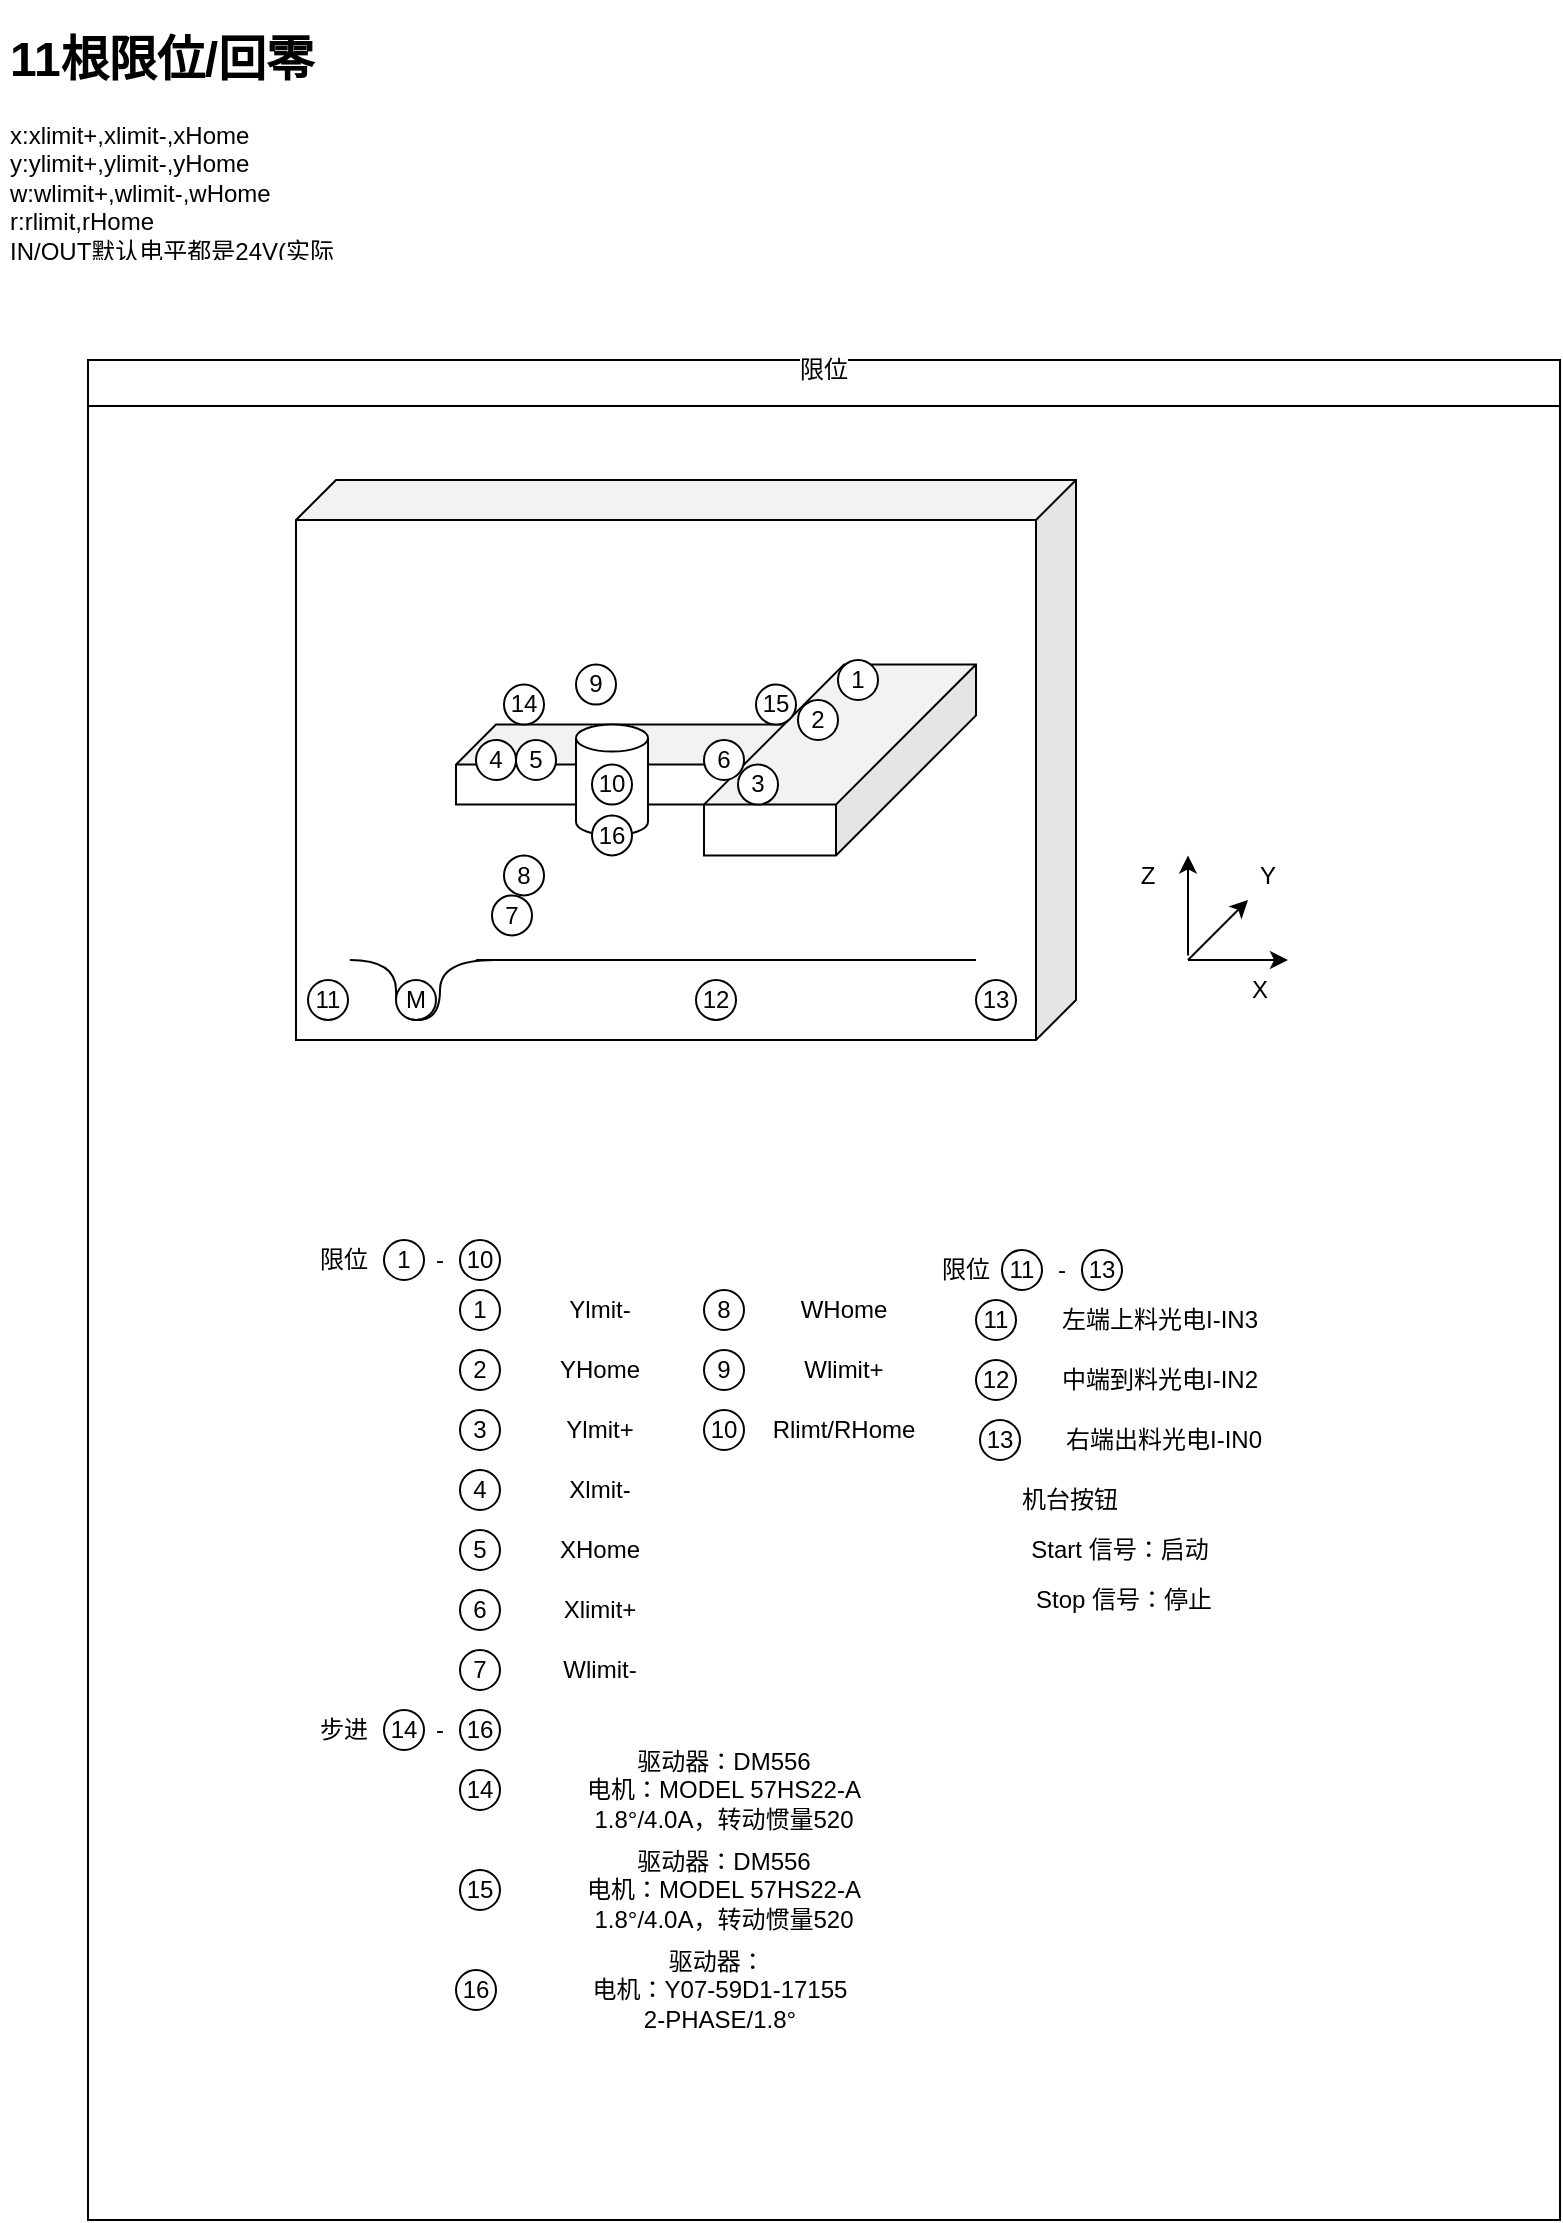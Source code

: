 <mxfile version="21.5.2" type="github">
  <diagram name="第 1 页" id="8xISH4OoHk16N2n0mDrF">
    <mxGraphModel dx="1123" dy="604" grid="1" gridSize="10" guides="1" tooltips="1" connect="1" arrows="1" fold="1" page="1" pageScale="1" pageWidth="827" pageHeight="1169" math="0" shadow="0">
      <root>
        <mxCell id="0" />
        <mxCell id="1" parent="0" />
        <mxCell id="YGEKBtAMTnWdd1QfSGZH-1" value="&lt;h1&gt;11根限位/回零&lt;/h1&gt;&lt;div&gt;x:xlimit+,xlimit-,xHome&lt;/div&gt;&lt;div&gt;y:ylimit+,ylimit-,yHome&lt;br&gt;&lt;/div&gt;&lt;div&gt;w:wlimit+,wlimit-,wHome&lt;br&gt;&lt;/div&gt;&lt;div&gt;r:rlimit,rHome&lt;br&gt;&lt;/div&gt;&lt;div&gt;IN/OUT默认电平都是24V(实际23.3v)&lt;/div&gt;" style="text;html=1;strokeColor=none;fillColor=none;spacing=5;spacingTop=-20;whiteSpace=wrap;overflow=hidden;rounded=0;" parent="1" vertex="1">
          <mxGeometry x="40" y="60" width="190" height="120" as="geometry" />
        </mxCell>
        <mxCell id="YGEKBtAMTnWdd1QfSGZH-14" value="&#xa;&lt;span style=&quot;color: rgb(0, 0, 0); font-family: Helvetica; font-size: 12px; font-style: normal; font-variant-ligatures: normal; font-variant-caps: normal; font-weight: 400; letter-spacing: normal; orphans: 2; text-align: center; text-indent: 0px; text-transform: none; widows: 2; word-spacing: 0px; -webkit-text-stroke-width: 0px; background-color: rgb(251, 251, 251); text-decoration-thickness: initial; text-decoration-style: initial; text-decoration-color: initial; float: none; display: inline !important;&quot;&gt;限位&lt;/span&gt;&#xa;&#xa;" style="swimlane;whiteSpace=wrap;html=1;" parent="1" vertex="1">
          <mxGeometry x="84" y="230" width="736" height="930" as="geometry" />
        </mxCell>
        <mxCell id="YGEKBtAMTnWdd1QfSGZH-2" value="" style="shape=cube;whiteSpace=wrap;html=1;boundedLbl=1;backgroundOutline=1;darkOpacity=0.05;darkOpacity2=0.1;direction=east;flipH=1;" parent="YGEKBtAMTnWdd1QfSGZH-14" vertex="1">
          <mxGeometry x="104" y="60" width="390" height="280" as="geometry" />
        </mxCell>
        <mxCell id="YGEKBtAMTnWdd1QfSGZH-3" value="" style="shape=cube;whiteSpace=wrap;html=1;boundedLbl=1;backgroundOutline=1;darkOpacity=0.05;darkOpacity2=0.1;flipV=0;flipH=1;" parent="YGEKBtAMTnWdd1QfSGZH-14" vertex="1">
          <mxGeometry x="184" y="182.28" width="170" height="40" as="geometry" />
        </mxCell>
        <mxCell id="YGEKBtAMTnWdd1QfSGZH-10" value="" style="shape=cube;whiteSpace=wrap;html=1;boundedLbl=1;backgroundOutline=1;darkOpacity=0.05;darkOpacity2=0.1;flipH=0;direction=west;flipV=1;rotation=0;size=70;" parent="YGEKBtAMTnWdd1QfSGZH-14" vertex="1">
          <mxGeometry x="308" y="152.28" width="136" height="95.43" as="geometry" />
        </mxCell>
        <mxCell id="YGEKBtAMTnWdd1QfSGZH-5" value="" style="shape=cylinder3;whiteSpace=wrap;html=1;boundedLbl=1;backgroundOutline=1;size=6.755;flipV=0;" parent="YGEKBtAMTnWdd1QfSGZH-14" vertex="1">
          <mxGeometry x="244" y="182.28" width="36" height="55.43" as="geometry" />
        </mxCell>
        <mxCell id="YGEKBtAMTnWdd1QfSGZH-20" value="1" style="ellipse;whiteSpace=wrap;html=1;aspect=fixed;" parent="YGEKBtAMTnWdd1QfSGZH-14" vertex="1">
          <mxGeometry x="375" y="150" width="20" height="20" as="geometry" />
        </mxCell>
        <mxCell id="YGEKBtAMTnWdd1QfSGZH-59" value="2" style="ellipse;whiteSpace=wrap;html=1;aspect=fixed;" parent="YGEKBtAMTnWdd1QfSGZH-14" vertex="1">
          <mxGeometry x="355" y="170" width="20" height="20" as="geometry" />
        </mxCell>
        <mxCell id="YGEKBtAMTnWdd1QfSGZH-60" value="3" style="ellipse;whiteSpace=wrap;html=1;aspect=fixed;" parent="YGEKBtAMTnWdd1QfSGZH-14" vertex="1">
          <mxGeometry x="325" y="202.28" width="20" height="20" as="geometry" />
        </mxCell>
        <mxCell id="YGEKBtAMTnWdd1QfSGZH-61" value="4" style="ellipse;whiteSpace=wrap;html=1;aspect=fixed;" parent="YGEKBtAMTnWdd1QfSGZH-14" vertex="1">
          <mxGeometry x="194" y="189.99" width="20" height="20" as="geometry" />
        </mxCell>
        <mxCell id="YGEKBtAMTnWdd1QfSGZH-62" value="5" style="ellipse;whiteSpace=wrap;html=1;aspect=fixed;" parent="YGEKBtAMTnWdd1QfSGZH-14" vertex="1">
          <mxGeometry x="214" y="190" width="20" height="20" as="geometry" />
        </mxCell>
        <mxCell id="YGEKBtAMTnWdd1QfSGZH-63" value="6" style="ellipse;whiteSpace=wrap;html=1;aspect=fixed;" parent="YGEKBtAMTnWdd1QfSGZH-14" vertex="1">
          <mxGeometry x="308" y="189.99" width="20" height="20" as="geometry" />
        </mxCell>
        <mxCell id="YGEKBtAMTnWdd1QfSGZH-64" value="7" style="ellipse;whiteSpace=wrap;html=1;aspect=fixed;" parent="YGEKBtAMTnWdd1QfSGZH-14" vertex="1">
          <mxGeometry x="202" y="267.71" width="20" height="20" as="geometry" />
        </mxCell>
        <mxCell id="YGEKBtAMTnWdd1QfSGZH-65" value="8" style="ellipse;whiteSpace=wrap;html=1;aspect=fixed;" parent="YGEKBtAMTnWdd1QfSGZH-14" vertex="1">
          <mxGeometry x="208" y="247.71" width="20" height="20" as="geometry" />
        </mxCell>
        <mxCell id="YGEKBtAMTnWdd1QfSGZH-66" value="9" style="ellipse;whiteSpace=wrap;html=1;aspect=fixed;" parent="YGEKBtAMTnWdd1QfSGZH-14" vertex="1">
          <mxGeometry x="244" y="152.28" width="20" height="20" as="geometry" />
        </mxCell>
        <mxCell id="YGEKBtAMTnWdd1QfSGZH-77" value="" style="group;rotation=180;" parent="YGEKBtAMTnWdd1QfSGZH-14" vertex="1" connectable="0">
          <mxGeometry x="190" y="570" width="370" height="40" as="geometry" />
        </mxCell>
        <mxCell id="YGEKBtAMTnWdd1QfSGZH-75" value="" style="endArrow=none;html=1;rounded=0;edgeStyle=orthogonalEdgeStyle;curved=1;" parent="YGEKBtAMTnWdd1QfSGZH-77" edge="1">
          <mxGeometry width="50" height="50" relative="1" as="geometry">
            <mxPoint x="-59.073" y="-270" as="sourcePoint" />
            <mxPoint x="13.122" y="-270" as="targetPoint" />
            <Array as="points">
              <mxPoint x="-36" y="-270" />
              <mxPoint x="-36" y="-240" />
              <mxPoint x="-14" y="-240" />
              <mxPoint x="-14" y="-270" />
            </Array>
          </mxGeometry>
        </mxCell>
        <mxCell id="YGEKBtAMTnWdd1QfSGZH-76" value="" style="endArrow=none;html=1;rounded=0;" parent="YGEKBtAMTnWdd1QfSGZH-14" edge="1">
          <mxGeometry width="50" height="50" relative="1" as="geometry">
            <mxPoint x="194.098" y="300" as="sourcePoint" />
            <mxPoint x="444" y="300" as="targetPoint" />
          </mxGeometry>
        </mxCell>
        <mxCell id="YGEKBtAMTnWdd1QfSGZH-68" value="M" style="ellipse;whiteSpace=wrap;html=1;aspect=fixed;" parent="YGEKBtAMTnWdd1QfSGZH-14" vertex="1">
          <mxGeometry x="154" y="310" width="20" height="20" as="geometry" />
        </mxCell>
        <mxCell id="YGEKBtAMTnWdd1QfSGZH-69" value="10" style="ellipse;whiteSpace=wrap;html=1;aspect=fixed;" parent="YGEKBtAMTnWdd1QfSGZH-14" vertex="1">
          <mxGeometry x="252" y="202.28" width="20" height="20" as="geometry" />
        </mxCell>
        <mxCell id="YGEKBtAMTnWdd1QfSGZH-67" value="1" style="ellipse;whiteSpace=wrap;html=1;aspect=fixed;" parent="YGEKBtAMTnWdd1QfSGZH-14" vertex="1">
          <mxGeometry x="186" y="465" width="20" height="20" as="geometry" />
        </mxCell>
        <mxCell id="YGEKBtAMTnWdd1QfSGZH-79" value="Ylmit-" style="text;html=1;strokeColor=none;fillColor=none;align=center;verticalAlign=middle;whiteSpace=wrap;rounded=0;" parent="YGEKBtAMTnWdd1QfSGZH-14" vertex="1">
          <mxGeometry x="226" y="460" width="60" height="30" as="geometry" />
        </mxCell>
        <mxCell id="INE_rvdtiY3wUW3SEB3x-1" value="2" style="ellipse;whiteSpace=wrap;html=1;aspect=fixed;" vertex="1" parent="YGEKBtAMTnWdd1QfSGZH-14">
          <mxGeometry x="186" y="495" width="20" height="20" as="geometry" />
        </mxCell>
        <mxCell id="INE_rvdtiY3wUW3SEB3x-2" value="YHome" style="text;html=1;strokeColor=none;fillColor=none;align=center;verticalAlign=middle;whiteSpace=wrap;rounded=0;" vertex="1" parent="YGEKBtAMTnWdd1QfSGZH-14">
          <mxGeometry x="226" y="490" width="60" height="30" as="geometry" />
        </mxCell>
        <mxCell id="INE_rvdtiY3wUW3SEB3x-3" value="3" style="ellipse;whiteSpace=wrap;html=1;aspect=fixed;" vertex="1" parent="YGEKBtAMTnWdd1QfSGZH-14">
          <mxGeometry x="186" y="525" width="20" height="20" as="geometry" />
        </mxCell>
        <mxCell id="INE_rvdtiY3wUW3SEB3x-4" value="Ylmit+" style="text;html=1;strokeColor=none;fillColor=none;align=center;verticalAlign=middle;whiteSpace=wrap;rounded=0;" vertex="1" parent="YGEKBtAMTnWdd1QfSGZH-14">
          <mxGeometry x="226" y="520" width="60" height="30" as="geometry" />
        </mxCell>
        <mxCell id="INE_rvdtiY3wUW3SEB3x-5" value="4" style="ellipse;whiteSpace=wrap;html=1;aspect=fixed;" vertex="1" parent="YGEKBtAMTnWdd1QfSGZH-14">
          <mxGeometry x="186" y="555" width="20" height="20" as="geometry" />
        </mxCell>
        <mxCell id="INE_rvdtiY3wUW3SEB3x-6" value="Xlmit-" style="text;html=1;strokeColor=none;fillColor=none;align=center;verticalAlign=middle;whiteSpace=wrap;rounded=0;" vertex="1" parent="YGEKBtAMTnWdd1QfSGZH-14">
          <mxGeometry x="226" y="550" width="60" height="30" as="geometry" />
        </mxCell>
        <mxCell id="INE_rvdtiY3wUW3SEB3x-7" value="限位" style="text;html=1;strokeColor=none;fillColor=none;align=center;verticalAlign=middle;whiteSpace=wrap;rounded=0;" vertex="1" parent="YGEKBtAMTnWdd1QfSGZH-14">
          <mxGeometry x="98" y="435" width="60" height="30" as="geometry" />
        </mxCell>
        <mxCell id="INE_rvdtiY3wUW3SEB3x-8" value="1" style="ellipse;whiteSpace=wrap;html=1;aspect=fixed;" vertex="1" parent="YGEKBtAMTnWdd1QfSGZH-14">
          <mxGeometry x="148" y="440" width="20" height="20" as="geometry" />
        </mxCell>
        <mxCell id="INE_rvdtiY3wUW3SEB3x-9" value="-" style="text;html=1;strokeColor=none;fillColor=none;align=center;verticalAlign=middle;whiteSpace=wrap;rounded=0;" vertex="1" parent="YGEKBtAMTnWdd1QfSGZH-14">
          <mxGeometry x="146" y="435" width="60" height="30" as="geometry" />
        </mxCell>
        <mxCell id="INE_rvdtiY3wUW3SEB3x-10" value="10" style="ellipse;whiteSpace=wrap;html=1;aspect=fixed;" vertex="1" parent="YGEKBtAMTnWdd1QfSGZH-14">
          <mxGeometry x="186" y="440" width="20" height="20" as="geometry" />
        </mxCell>
        <mxCell id="INE_rvdtiY3wUW3SEB3x-11" value="5" style="ellipse;whiteSpace=wrap;html=1;aspect=fixed;" vertex="1" parent="YGEKBtAMTnWdd1QfSGZH-14">
          <mxGeometry x="186" y="585" width="20" height="20" as="geometry" />
        </mxCell>
        <mxCell id="INE_rvdtiY3wUW3SEB3x-12" value="XHome" style="text;html=1;strokeColor=none;fillColor=none;align=center;verticalAlign=middle;whiteSpace=wrap;rounded=0;" vertex="1" parent="YGEKBtAMTnWdd1QfSGZH-14">
          <mxGeometry x="226" y="580" width="60" height="30" as="geometry" />
        </mxCell>
        <mxCell id="INE_rvdtiY3wUW3SEB3x-13" value="6" style="ellipse;whiteSpace=wrap;html=1;aspect=fixed;" vertex="1" parent="YGEKBtAMTnWdd1QfSGZH-14">
          <mxGeometry x="186" y="615" width="20" height="20" as="geometry" />
        </mxCell>
        <mxCell id="INE_rvdtiY3wUW3SEB3x-14" value="Xlimit+" style="text;html=1;strokeColor=none;fillColor=none;align=center;verticalAlign=middle;whiteSpace=wrap;rounded=0;" vertex="1" parent="YGEKBtAMTnWdd1QfSGZH-14">
          <mxGeometry x="226" y="610" width="60" height="30" as="geometry" />
        </mxCell>
        <mxCell id="INE_rvdtiY3wUW3SEB3x-15" value="7" style="ellipse;whiteSpace=wrap;html=1;aspect=fixed;" vertex="1" parent="YGEKBtAMTnWdd1QfSGZH-14">
          <mxGeometry x="186" y="645" width="20" height="20" as="geometry" />
        </mxCell>
        <mxCell id="INE_rvdtiY3wUW3SEB3x-16" value="Wlimit-" style="text;html=1;strokeColor=none;fillColor=none;align=center;verticalAlign=middle;whiteSpace=wrap;rounded=0;" vertex="1" parent="YGEKBtAMTnWdd1QfSGZH-14">
          <mxGeometry x="226" y="640" width="60" height="30" as="geometry" />
        </mxCell>
        <mxCell id="INE_rvdtiY3wUW3SEB3x-17" value="8" style="ellipse;whiteSpace=wrap;html=1;aspect=fixed;" vertex="1" parent="YGEKBtAMTnWdd1QfSGZH-14">
          <mxGeometry x="308" y="465" width="20" height="20" as="geometry" />
        </mxCell>
        <mxCell id="INE_rvdtiY3wUW3SEB3x-18" value="WHome" style="text;html=1;strokeColor=none;fillColor=none;align=center;verticalAlign=middle;whiteSpace=wrap;rounded=0;" vertex="1" parent="YGEKBtAMTnWdd1QfSGZH-14">
          <mxGeometry x="348" y="460" width="60" height="30" as="geometry" />
        </mxCell>
        <mxCell id="INE_rvdtiY3wUW3SEB3x-19" value="" style="endArrow=classic;html=1;rounded=0;" edge="1" parent="YGEKBtAMTnWdd1QfSGZH-14">
          <mxGeometry width="50" height="50" relative="1" as="geometry">
            <mxPoint x="550" y="297.71" as="sourcePoint" />
            <mxPoint x="550" y="247.71" as="targetPoint" />
          </mxGeometry>
        </mxCell>
        <mxCell id="INE_rvdtiY3wUW3SEB3x-20" value="" style="endArrow=classic;html=1;rounded=0;" edge="1" parent="YGEKBtAMTnWdd1QfSGZH-14">
          <mxGeometry width="50" height="50" relative="1" as="geometry">
            <mxPoint x="550" y="300" as="sourcePoint" />
            <mxPoint x="580" y="270" as="targetPoint" />
          </mxGeometry>
        </mxCell>
        <mxCell id="INE_rvdtiY3wUW3SEB3x-22" value="X" style="text;html=1;strokeColor=none;fillColor=none;align=center;verticalAlign=middle;whiteSpace=wrap;rounded=0;" vertex="1" parent="YGEKBtAMTnWdd1QfSGZH-14">
          <mxGeometry x="556" y="300" width="60" height="30" as="geometry" />
        </mxCell>
        <mxCell id="INE_rvdtiY3wUW3SEB3x-23" value="Y" style="text;html=1;strokeColor=none;fillColor=none;align=center;verticalAlign=middle;whiteSpace=wrap;rounded=0;" vertex="1" parent="YGEKBtAMTnWdd1QfSGZH-14">
          <mxGeometry x="560" y="242.71" width="60" height="30" as="geometry" />
        </mxCell>
        <mxCell id="INE_rvdtiY3wUW3SEB3x-24" value="Z" style="text;html=1;strokeColor=none;fillColor=none;align=center;verticalAlign=middle;whiteSpace=wrap;rounded=0;" vertex="1" parent="YGEKBtAMTnWdd1QfSGZH-14">
          <mxGeometry x="500" y="242.71" width="60" height="30" as="geometry" />
        </mxCell>
        <mxCell id="INE_rvdtiY3wUW3SEB3x-25" value="9" style="ellipse;whiteSpace=wrap;html=1;aspect=fixed;" vertex="1" parent="YGEKBtAMTnWdd1QfSGZH-14">
          <mxGeometry x="308" y="495" width="20" height="20" as="geometry" />
        </mxCell>
        <mxCell id="INE_rvdtiY3wUW3SEB3x-26" value="Wlimit+" style="text;html=1;strokeColor=none;fillColor=none;align=center;verticalAlign=middle;whiteSpace=wrap;rounded=0;" vertex="1" parent="YGEKBtAMTnWdd1QfSGZH-14">
          <mxGeometry x="348" y="490" width="60" height="30" as="geometry" />
        </mxCell>
        <mxCell id="INE_rvdtiY3wUW3SEB3x-27" value="10" style="ellipse;whiteSpace=wrap;html=1;aspect=fixed;" vertex="1" parent="YGEKBtAMTnWdd1QfSGZH-14">
          <mxGeometry x="308" y="525" width="20" height="20" as="geometry" />
        </mxCell>
        <mxCell id="INE_rvdtiY3wUW3SEB3x-28" value="Rlimt/RHome" style="text;html=1;strokeColor=none;fillColor=none;align=center;verticalAlign=middle;whiteSpace=wrap;rounded=0;" vertex="1" parent="YGEKBtAMTnWdd1QfSGZH-14">
          <mxGeometry x="348" y="520" width="60" height="30" as="geometry" />
        </mxCell>
        <mxCell id="INE_rvdtiY3wUW3SEB3x-30" value="限位" style="text;html=1;strokeColor=none;fillColor=none;align=center;verticalAlign=middle;whiteSpace=wrap;rounded=0;" vertex="1" parent="YGEKBtAMTnWdd1QfSGZH-14">
          <mxGeometry x="409" y="440" width="60" height="30" as="geometry" />
        </mxCell>
        <mxCell id="INE_rvdtiY3wUW3SEB3x-31" value="-" style="text;html=1;strokeColor=none;fillColor=none;align=center;verticalAlign=middle;whiteSpace=wrap;rounded=0;" vertex="1" parent="YGEKBtAMTnWdd1QfSGZH-14">
          <mxGeometry x="457" y="440" width="60" height="30" as="geometry" />
        </mxCell>
        <mxCell id="INE_rvdtiY3wUW3SEB3x-32" value="11" style="ellipse;whiteSpace=wrap;html=1;aspect=fixed;" vertex="1" parent="YGEKBtAMTnWdd1QfSGZH-14">
          <mxGeometry x="457" y="445" width="20" height="20" as="geometry" />
        </mxCell>
        <mxCell id="INE_rvdtiY3wUW3SEB3x-33" value="13" style="ellipse;whiteSpace=wrap;html=1;aspect=fixed;" vertex="1" parent="YGEKBtAMTnWdd1QfSGZH-14">
          <mxGeometry x="497" y="445" width="20" height="20" as="geometry" />
        </mxCell>
        <mxCell id="YGEKBtAMTnWdd1QfSGZH-70" value="11" style="ellipse;whiteSpace=wrap;html=1;aspect=fixed;" parent="YGEKBtAMTnWdd1QfSGZH-14" vertex="1">
          <mxGeometry x="110" y="310" width="20" height="20" as="geometry" />
        </mxCell>
        <mxCell id="YGEKBtAMTnWdd1QfSGZH-71" value="12" style="ellipse;whiteSpace=wrap;html=1;aspect=fixed;" parent="YGEKBtAMTnWdd1QfSGZH-14" vertex="1">
          <mxGeometry x="304" y="310" width="20" height="20" as="geometry" />
        </mxCell>
        <mxCell id="YGEKBtAMTnWdd1QfSGZH-72" value="13" style="ellipse;whiteSpace=wrap;html=1;aspect=fixed;" parent="YGEKBtAMTnWdd1QfSGZH-14" vertex="1">
          <mxGeometry x="444" y="310" width="20" height="20" as="geometry" />
        </mxCell>
        <mxCell id="INE_rvdtiY3wUW3SEB3x-34" value="11" style="ellipse;whiteSpace=wrap;html=1;aspect=fixed;" vertex="1" parent="YGEKBtAMTnWdd1QfSGZH-14">
          <mxGeometry x="444" y="470" width="20" height="20" as="geometry" />
        </mxCell>
        <mxCell id="INE_rvdtiY3wUW3SEB3x-35" value="左端上料光电I-IN3" style="text;html=1;strokeColor=none;fillColor=none;align=center;verticalAlign=middle;whiteSpace=wrap;rounded=0;" vertex="1" parent="YGEKBtAMTnWdd1QfSGZH-14">
          <mxGeometry x="484" y="465" width="104" height="30" as="geometry" />
        </mxCell>
        <mxCell id="INE_rvdtiY3wUW3SEB3x-36" value="12" style="ellipse;whiteSpace=wrap;html=1;aspect=fixed;" vertex="1" parent="YGEKBtAMTnWdd1QfSGZH-14">
          <mxGeometry x="444" y="500" width="20" height="20" as="geometry" />
        </mxCell>
        <mxCell id="INE_rvdtiY3wUW3SEB3x-37" value="中端到料光电I-IN2" style="text;html=1;strokeColor=none;fillColor=none;align=center;verticalAlign=middle;whiteSpace=wrap;rounded=0;" vertex="1" parent="YGEKBtAMTnWdd1QfSGZH-14">
          <mxGeometry x="484" y="495" width="104" height="30" as="geometry" />
        </mxCell>
        <mxCell id="INE_rvdtiY3wUW3SEB3x-38" value="13" style="ellipse;whiteSpace=wrap;html=1;aspect=fixed;" vertex="1" parent="YGEKBtAMTnWdd1QfSGZH-14">
          <mxGeometry x="446" y="530" width="20" height="20" as="geometry" />
        </mxCell>
        <mxCell id="INE_rvdtiY3wUW3SEB3x-39" value="右端出料光电I-IN0" style="text;html=1;strokeColor=none;fillColor=none;align=center;verticalAlign=middle;whiteSpace=wrap;rounded=0;" vertex="1" parent="YGEKBtAMTnWdd1QfSGZH-14">
          <mxGeometry x="486" y="525" width="104" height="30" as="geometry" />
        </mxCell>
        <mxCell id="INE_rvdtiY3wUW3SEB3x-44" value="机台按钮" style="text;html=1;strokeColor=none;fillColor=none;align=center;verticalAlign=middle;whiteSpace=wrap;rounded=0;" vertex="1" parent="YGEKBtAMTnWdd1QfSGZH-14">
          <mxGeometry x="439" y="555" width="104" height="30" as="geometry" />
        </mxCell>
        <mxCell id="INE_rvdtiY3wUW3SEB3x-45" value="Start 信号：启动" style="text;html=1;strokeColor=none;fillColor=none;align=center;verticalAlign=middle;whiteSpace=wrap;rounded=0;" vertex="1" parent="YGEKBtAMTnWdd1QfSGZH-14">
          <mxGeometry x="464" y="580" width="104" height="30" as="geometry" />
        </mxCell>
        <mxCell id="INE_rvdtiY3wUW3SEB3x-46" value="Stop 信号：停止" style="text;html=1;strokeColor=none;fillColor=none;align=center;verticalAlign=middle;whiteSpace=wrap;rounded=0;" vertex="1" parent="YGEKBtAMTnWdd1QfSGZH-14">
          <mxGeometry x="466" y="605" width="104" height="30" as="geometry" />
        </mxCell>
        <mxCell id="YGEKBtAMTnWdd1QfSGZH-73" value="14" style="ellipse;whiteSpace=wrap;html=1;aspect=fixed;" parent="YGEKBtAMTnWdd1QfSGZH-14" vertex="1">
          <mxGeometry x="208" y="162.28" width="20" height="20" as="geometry" />
        </mxCell>
        <mxCell id="INE_rvdtiY3wUW3SEB3x-41" value="15" style="ellipse;whiteSpace=wrap;html=1;aspect=fixed;" vertex="1" parent="YGEKBtAMTnWdd1QfSGZH-14">
          <mxGeometry x="334" y="162.28" width="20" height="20" as="geometry" />
        </mxCell>
        <mxCell id="INE_rvdtiY3wUW3SEB3x-40" value="16" style="ellipse;whiteSpace=wrap;html=1;aspect=fixed;" vertex="1" parent="YGEKBtAMTnWdd1QfSGZH-14">
          <mxGeometry x="252" y="227.71" width="20" height="20" as="geometry" />
        </mxCell>
        <mxCell id="INE_rvdtiY3wUW3SEB3x-49" value="步进" style="text;html=1;strokeColor=none;fillColor=none;align=center;verticalAlign=middle;whiteSpace=wrap;rounded=0;" vertex="1" parent="YGEKBtAMTnWdd1QfSGZH-14">
          <mxGeometry x="98" y="670" width="60" height="30" as="geometry" />
        </mxCell>
        <mxCell id="INE_rvdtiY3wUW3SEB3x-50" value="14" style="ellipse;whiteSpace=wrap;html=1;aspect=fixed;" vertex="1" parent="YGEKBtAMTnWdd1QfSGZH-14">
          <mxGeometry x="148" y="675" width="20" height="20" as="geometry" />
        </mxCell>
        <mxCell id="INE_rvdtiY3wUW3SEB3x-51" value="-" style="text;html=1;strokeColor=none;fillColor=none;align=center;verticalAlign=middle;whiteSpace=wrap;rounded=0;" vertex="1" parent="YGEKBtAMTnWdd1QfSGZH-14">
          <mxGeometry x="146" y="670" width="60" height="30" as="geometry" />
        </mxCell>
        <mxCell id="INE_rvdtiY3wUW3SEB3x-52" value="16" style="ellipse;whiteSpace=wrap;html=1;aspect=fixed;" vertex="1" parent="YGEKBtAMTnWdd1QfSGZH-14">
          <mxGeometry x="186" y="675" width="20" height="20" as="geometry" />
        </mxCell>
        <mxCell id="INE_rvdtiY3wUW3SEB3x-54" value="14" style="ellipse;whiteSpace=wrap;html=1;aspect=fixed;" vertex="1" parent="YGEKBtAMTnWdd1QfSGZH-14">
          <mxGeometry x="186" y="705" width="20" height="20" as="geometry" />
        </mxCell>
        <mxCell id="INE_rvdtiY3wUW3SEB3x-55" value="驱动器：DM556&lt;br&gt;电机：MODEL 57HS22-A&lt;br&gt;1.8°/4.0A，转动惯量520" style="text;html=1;strokeColor=none;fillColor=none;align=center;verticalAlign=middle;whiteSpace=wrap;rounded=0;" vertex="1" parent="YGEKBtAMTnWdd1QfSGZH-14">
          <mxGeometry x="226" y="700" width="184" height="30" as="geometry" />
        </mxCell>
        <mxCell id="INE_rvdtiY3wUW3SEB3x-56" value="15" style="ellipse;whiteSpace=wrap;html=1;aspect=fixed;" vertex="1" parent="YGEKBtAMTnWdd1QfSGZH-14">
          <mxGeometry x="186" y="755" width="20" height="20" as="geometry" />
        </mxCell>
        <mxCell id="INE_rvdtiY3wUW3SEB3x-57" value="驱动器：DM556&lt;br&gt;电机：MODEL 57HS22-A&lt;br&gt;1.8°/4.0A，转动惯量520" style="text;html=1;strokeColor=none;fillColor=none;align=center;verticalAlign=middle;whiteSpace=wrap;rounded=0;" vertex="1" parent="YGEKBtAMTnWdd1QfSGZH-14">
          <mxGeometry x="226" y="750" width="184" height="30" as="geometry" />
        </mxCell>
        <mxCell id="INE_rvdtiY3wUW3SEB3x-58" value="16" style="ellipse;whiteSpace=wrap;html=1;aspect=fixed;" vertex="1" parent="YGEKBtAMTnWdd1QfSGZH-14">
          <mxGeometry x="184" y="805" width="20" height="20" as="geometry" />
        </mxCell>
        <mxCell id="INE_rvdtiY3wUW3SEB3x-59" value="驱动器：&amp;nbsp;&lt;br&gt;电机：Y07-59D1-17155&lt;br&gt;2-PHASE/1.8°" style="text;html=1;strokeColor=none;fillColor=none;align=center;verticalAlign=middle;whiteSpace=wrap;rounded=0;" vertex="1" parent="YGEKBtAMTnWdd1QfSGZH-14">
          <mxGeometry x="224" y="800" width="184" height="30" as="geometry" />
        </mxCell>
        <mxCell id="YGEKBtAMTnWdd1QfSGZH-58" style="edgeStyle=orthogonalEdgeStyle;rounded=0;orthogonalLoop=1;jettySize=auto;html=1;" parent="1" edge="1">
          <mxGeometry relative="1" as="geometry">
            <mxPoint x="50.029" y="1070.029" as="targetPoint" />
          </mxGeometry>
        </mxCell>
        <mxCell id="INE_rvdtiY3wUW3SEB3x-21" value="" style="endArrow=classic;html=1;rounded=0;" edge="1" parent="1">
          <mxGeometry width="50" height="50" relative="1" as="geometry">
            <mxPoint x="634" y="530" as="sourcePoint" />
            <mxPoint x="684" y="530" as="targetPoint" />
          </mxGeometry>
        </mxCell>
      </root>
    </mxGraphModel>
  </diagram>
</mxfile>
